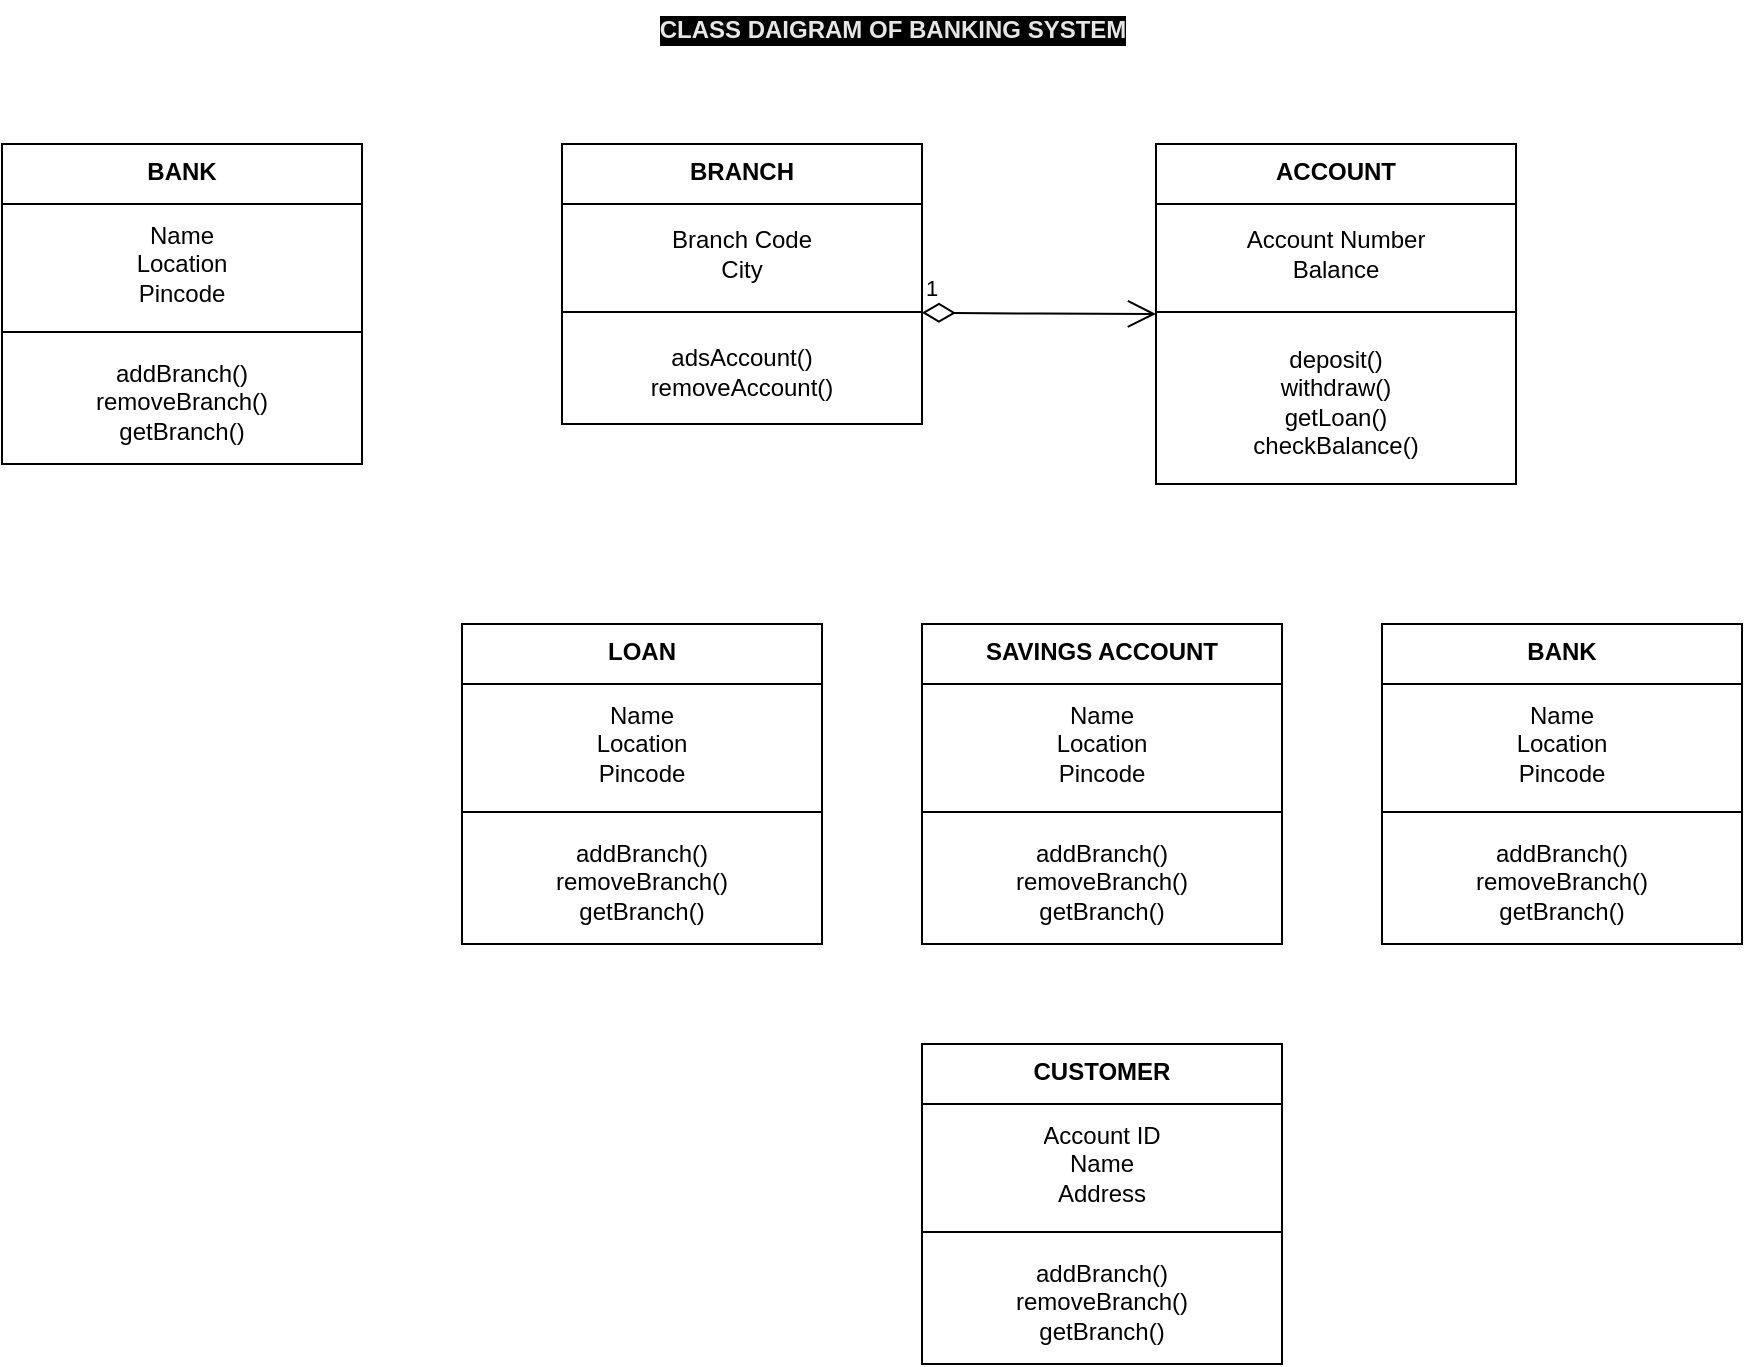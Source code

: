 <mxfile version="24.0.3" type="github">
  <diagram name="Page-1" id="awzJ-rFNXbt2BCMWb1SS">
    <mxGraphModel dx="1313" dy="711" grid="1" gridSize="10" guides="1" tooltips="1" connect="1" arrows="1" fold="1" page="1" pageScale="1" pageWidth="827" pageHeight="1169" math="0" shadow="0">
      <root>
        <mxCell id="0" />
        <mxCell id="1" parent="0" />
        <mxCell id="bsN6UaU0vua18vCCyFgX-9" value="BANK" style="swimlane;fontStyle=1;align=center;verticalAlign=top;childLayout=stackLayout;horizontal=1;startSize=30;horizontalStack=0;resizeParent=1;resizeParentMax=0;resizeLast=0;collapsible=1;marginBottom=0;whiteSpace=wrap;html=1;" parent="1" vertex="1">
          <mxGeometry x="70" y="100" width="180" height="160" as="geometry" />
        </mxCell>
        <mxCell id="bsN6UaU0vua18vCCyFgX-10" value="Name&lt;div&gt;Location&lt;/div&gt;&lt;div&gt;Pincode&lt;/div&gt;" style="text;strokeColor=none;fillColor=none;align=center;verticalAlign=middle;spacingLeft=4;spacingRight=4;overflow=hidden;rotatable=0;points=[[0,0.5],[1,0.5]];portConstraint=eastwest;whiteSpace=wrap;html=1;fontStyle=0" parent="bsN6UaU0vua18vCCyFgX-9" vertex="1">
          <mxGeometry y="30" width="180" height="60" as="geometry" />
        </mxCell>
        <mxCell id="bsN6UaU0vua18vCCyFgX-11" value="" style="line;strokeWidth=1;fillColor=none;align=left;verticalAlign=middle;spacingTop=-1;spacingLeft=3;spacingRight=3;rotatable=0;labelPosition=right;points=[];portConstraint=eastwest;strokeColor=inherit;" parent="bsN6UaU0vua18vCCyFgX-9" vertex="1">
          <mxGeometry y="90" width="180" height="8" as="geometry" />
        </mxCell>
        <mxCell id="bsN6UaU0vua18vCCyFgX-12" value="addBranch()&lt;div&gt;removeBranch()&lt;/div&gt;&lt;div&gt;getBranch()&lt;/div&gt;" style="text;strokeColor=none;fillColor=none;align=center;verticalAlign=middle;spacingLeft=4;spacingRight=4;overflow=hidden;rotatable=0;points=[[0,0.5],[1,0.5]];portConstraint=eastwest;whiteSpace=wrap;html=1;" parent="bsN6UaU0vua18vCCyFgX-9" vertex="1">
          <mxGeometry y="98" width="180" height="62" as="geometry" />
        </mxCell>
        <mxCell id="bsN6UaU0vua18vCCyFgX-13" value="BRANCH" style="swimlane;fontStyle=1;align=center;verticalAlign=top;childLayout=stackLayout;horizontal=1;startSize=30;horizontalStack=0;resizeParent=1;resizeParentMax=0;resizeLast=0;collapsible=1;marginBottom=0;whiteSpace=wrap;html=1;" parent="1" vertex="1">
          <mxGeometry x="350" y="100" width="180" height="140" as="geometry" />
        </mxCell>
        <mxCell id="bsN6UaU0vua18vCCyFgX-14" value="Branch Code&lt;div&gt;&lt;div&gt;City&lt;/div&gt;&lt;/div&gt;" style="text;strokeColor=none;fillColor=none;align=center;verticalAlign=middle;spacingLeft=4;spacingRight=4;overflow=hidden;rotatable=0;points=[[0,0.5],[1,0.5]];portConstraint=eastwest;whiteSpace=wrap;html=1;fontStyle=0" parent="bsN6UaU0vua18vCCyFgX-13" vertex="1">
          <mxGeometry y="30" width="180" height="50" as="geometry" />
        </mxCell>
        <mxCell id="bsN6UaU0vua18vCCyFgX-15" value="" style="line;strokeWidth=1;fillColor=none;align=left;verticalAlign=middle;spacingTop=-1;spacingLeft=3;spacingRight=3;rotatable=0;labelPosition=right;points=[];portConstraint=eastwest;strokeColor=inherit;" parent="bsN6UaU0vua18vCCyFgX-13" vertex="1">
          <mxGeometry y="80" width="180" height="8" as="geometry" />
        </mxCell>
        <mxCell id="bsN6UaU0vua18vCCyFgX-16" value="adsAccount()&lt;div&gt;removeAccount()&lt;/div&gt;" style="text;strokeColor=none;fillColor=none;align=center;verticalAlign=middle;spacingLeft=4;spacingRight=4;overflow=hidden;rotatable=0;points=[[0,0.5],[1,0.5]];portConstraint=eastwest;whiteSpace=wrap;html=1;" parent="bsN6UaU0vua18vCCyFgX-13" vertex="1">
          <mxGeometry y="88" width="180" height="52" as="geometry" />
        </mxCell>
        <mxCell id="bsN6UaU0vua18vCCyFgX-17" value="ACCOUNT" style="swimlane;fontStyle=1;align=center;verticalAlign=top;childLayout=stackLayout;horizontal=1;startSize=30;horizontalStack=0;resizeParent=1;resizeParentMax=0;resizeLast=0;collapsible=1;marginBottom=0;whiteSpace=wrap;html=1;" parent="1" vertex="1">
          <mxGeometry x="647" y="100" width="180" height="170" as="geometry" />
        </mxCell>
        <mxCell id="bsN6UaU0vua18vCCyFgX-18" value="Account Number&lt;div&gt;Balance&lt;/div&gt;" style="text;strokeColor=none;fillColor=none;align=center;verticalAlign=middle;spacingLeft=4;spacingRight=4;overflow=hidden;rotatable=0;points=[[0,0.5],[1,0.5]];portConstraint=eastwest;whiteSpace=wrap;html=1;fontStyle=0" parent="bsN6UaU0vua18vCCyFgX-17" vertex="1">
          <mxGeometry y="30" width="180" height="50" as="geometry" />
        </mxCell>
        <mxCell id="bsN6UaU0vua18vCCyFgX-19" value="" style="line;strokeWidth=1;fillColor=none;align=left;verticalAlign=middle;spacingTop=-1;spacingLeft=3;spacingRight=3;rotatable=0;labelPosition=right;points=[];portConstraint=eastwest;strokeColor=inherit;" parent="bsN6UaU0vua18vCCyFgX-17" vertex="1">
          <mxGeometry y="80" width="180" height="8" as="geometry" />
        </mxCell>
        <mxCell id="bsN6UaU0vua18vCCyFgX-20" value="deposit()&lt;div&gt;withdraw()&lt;/div&gt;&lt;div&gt;getLoan()&lt;/div&gt;&lt;div&gt;checkBalance()&lt;/div&gt;" style="text;strokeColor=none;fillColor=none;align=center;verticalAlign=middle;spacingLeft=4;spacingRight=4;overflow=hidden;rotatable=0;points=[[0,0.5],[1,0.5]];portConstraint=eastwest;whiteSpace=wrap;html=1;" parent="bsN6UaU0vua18vCCyFgX-17" vertex="1">
          <mxGeometry y="88" width="180" height="82" as="geometry" />
        </mxCell>
        <mxCell id="DHVw7YlZdpn6TBg9hFP5-1" value="CLASS DAIGRAM OF BANKING SYSTEM" style="text;html=1;align=center;verticalAlign=middle;resizable=0;points=[];autosize=1;strokeColor=none;fillColor=none;fontStyle=1;labelBackgroundColor=#000000;fontColor=#E6E6E6;" vertex="1" parent="1">
          <mxGeometry x="390" y="28" width="250" height="30" as="geometry" />
        </mxCell>
        <mxCell id="DHVw7YlZdpn6TBg9hFP5-2" value="LOAN" style="swimlane;fontStyle=1;align=center;verticalAlign=top;childLayout=stackLayout;horizontal=1;startSize=30;horizontalStack=0;resizeParent=1;resizeParentMax=0;resizeLast=0;collapsible=1;marginBottom=0;whiteSpace=wrap;html=1;" vertex="1" parent="1">
          <mxGeometry x="300" y="340" width="180" height="160" as="geometry" />
        </mxCell>
        <mxCell id="DHVw7YlZdpn6TBg9hFP5-3" value="Name&lt;div&gt;Location&lt;/div&gt;&lt;div&gt;Pincode&lt;/div&gt;" style="text;strokeColor=none;fillColor=none;align=center;verticalAlign=middle;spacingLeft=4;spacingRight=4;overflow=hidden;rotatable=0;points=[[0,0.5],[1,0.5]];portConstraint=eastwest;whiteSpace=wrap;html=1;fontStyle=0" vertex="1" parent="DHVw7YlZdpn6TBg9hFP5-2">
          <mxGeometry y="30" width="180" height="60" as="geometry" />
        </mxCell>
        <mxCell id="DHVw7YlZdpn6TBg9hFP5-4" value="" style="line;strokeWidth=1;fillColor=none;align=left;verticalAlign=middle;spacingTop=-1;spacingLeft=3;spacingRight=3;rotatable=0;labelPosition=right;points=[];portConstraint=eastwest;strokeColor=inherit;" vertex="1" parent="DHVw7YlZdpn6TBg9hFP5-2">
          <mxGeometry y="90" width="180" height="8" as="geometry" />
        </mxCell>
        <mxCell id="DHVw7YlZdpn6TBg9hFP5-5" value="addBranch()&lt;div&gt;removeBranch()&lt;/div&gt;&lt;div&gt;getBranch()&lt;/div&gt;" style="text;strokeColor=none;fillColor=none;align=center;verticalAlign=middle;spacingLeft=4;spacingRight=4;overflow=hidden;rotatable=0;points=[[0,0.5],[1,0.5]];portConstraint=eastwest;whiteSpace=wrap;html=1;" vertex="1" parent="DHVw7YlZdpn6TBg9hFP5-2">
          <mxGeometry y="98" width="180" height="62" as="geometry" />
        </mxCell>
        <mxCell id="DHVw7YlZdpn6TBg9hFP5-6" value="SAVINGS ACCOUNT" style="swimlane;fontStyle=1;align=center;verticalAlign=top;childLayout=stackLayout;horizontal=1;startSize=30;horizontalStack=0;resizeParent=1;resizeParentMax=0;resizeLast=0;collapsible=1;marginBottom=0;whiteSpace=wrap;html=1;" vertex="1" parent="1">
          <mxGeometry x="530" y="340" width="180" height="160" as="geometry" />
        </mxCell>
        <mxCell id="DHVw7YlZdpn6TBg9hFP5-7" value="Name&lt;div&gt;Location&lt;/div&gt;&lt;div&gt;Pincode&lt;/div&gt;" style="text;strokeColor=none;fillColor=none;align=center;verticalAlign=middle;spacingLeft=4;spacingRight=4;overflow=hidden;rotatable=0;points=[[0,0.5],[1,0.5]];portConstraint=eastwest;whiteSpace=wrap;html=1;fontStyle=0" vertex="1" parent="DHVw7YlZdpn6TBg9hFP5-6">
          <mxGeometry y="30" width="180" height="60" as="geometry" />
        </mxCell>
        <mxCell id="DHVw7YlZdpn6TBg9hFP5-8" value="" style="line;strokeWidth=1;fillColor=none;align=left;verticalAlign=middle;spacingTop=-1;spacingLeft=3;spacingRight=3;rotatable=0;labelPosition=right;points=[];portConstraint=eastwest;strokeColor=inherit;" vertex="1" parent="DHVw7YlZdpn6TBg9hFP5-6">
          <mxGeometry y="90" width="180" height="8" as="geometry" />
        </mxCell>
        <mxCell id="DHVw7YlZdpn6TBg9hFP5-9" value="addBranch()&lt;div&gt;removeBranch()&lt;/div&gt;&lt;div&gt;getBranch()&lt;/div&gt;" style="text;strokeColor=none;fillColor=none;align=center;verticalAlign=middle;spacingLeft=4;spacingRight=4;overflow=hidden;rotatable=0;points=[[0,0.5],[1,0.5]];portConstraint=eastwest;whiteSpace=wrap;html=1;" vertex="1" parent="DHVw7YlZdpn6TBg9hFP5-6">
          <mxGeometry y="98" width="180" height="62" as="geometry" />
        </mxCell>
        <mxCell id="DHVw7YlZdpn6TBg9hFP5-10" value="BANK" style="swimlane;fontStyle=1;align=center;verticalAlign=top;childLayout=stackLayout;horizontal=1;startSize=30;horizontalStack=0;resizeParent=1;resizeParentMax=0;resizeLast=0;collapsible=1;marginBottom=0;whiteSpace=wrap;html=1;" vertex="1" parent="1">
          <mxGeometry x="760" y="340" width="180" height="160" as="geometry" />
        </mxCell>
        <mxCell id="DHVw7YlZdpn6TBg9hFP5-11" value="Name&lt;div&gt;Location&lt;/div&gt;&lt;div&gt;Pincode&lt;/div&gt;" style="text;strokeColor=none;fillColor=none;align=center;verticalAlign=middle;spacingLeft=4;spacingRight=4;overflow=hidden;rotatable=0;points=[[0,0.5],[1,0.5]];portConstraint=eastwest;whiteSpace=wrap;html=1;fontStyle=0" vertex="1" parent="DHVw7YlZdpn6TBg9hFP5-10">
          <mxGeometry y="30" width="180" height="60" as="geometry" />
        </mxCell>
        <mxCell id="DHVw7YlZdpn6TBg9hFP5-12" value="" style="line;strokeWidth=1;fillColor=none;align=left;verticalAlign=middle;spacingTop=-1;spacingLeft=3;spacingRight=3;rotatable=0;labelPosition=right;points=[];portConstraint=eastwest;strokeColor=inherit;" vertex="1" parent="DHVw7YlZdpn6TBg9hFP5-10">
          <mxGeometry y="90" width="180" height="8" as="geometry" />
        </mxCell>
        <mxCell id="DHVw7YlZdpn6TBg9hFP5-13" value="addBranch()&lt;div&gt;removeBranch()&lt;/div&gt;&lt;div&gt;getBranch()&lt;/div&gt;" style="text;strokeColor=none;fillColor=none;align=center;verticalAlign=middle;spacingLeft=4;spacingRight=4;overflow=hidden;rotatable=0;points=[[0,0.5],[1,0.5]];portConstraint=eastwest;whiteSpace=wrap;html=1;" vertex="1" parent="DHVw7YlZdpn6TBg9hFP5-10">
          <mxGeometry y="98" width="180" height="62" as="geometry" />
        </mxCell>
        <mxCell id="DHVw7YlZdpn6TBg9hFP5-14" value="CUSTOMER" style="swimlane;fontStyle=1;align=center;verticalAlign=top;childLayout=stackLayout;horizontal=1;startSize=30;horizontalStack=0;resizeParent=1;resizeParentMax=0;resizeLast=0;collapsible=1;marginBottom=0;whiteSpace=wrap;html=1;" vertex="1" parent="1">
          <mxGeometry x="530" y="550" width="180" height="160" as="geometry" />
        </mxCell>
        <mxCell id="DHVw7YlZdpn6TBg9hFP5-15" value="Account ID&lt;div&gt;Name&lt;/div&gt;&lt;div&gt;Address&lt;/div&gt;" style="text;strokeColor=none;fillColor=none;align=center;verticalAlign=middle;spacingLeft=4;spacingRight=4;overflow=hidden;rotatable=0;points=[[0,0.5],[1,0.5]];portConstraint=eastwest;whiteSpace=wrap;html=1;fontStyle=0" vertex="1" parent="DHVw7YlZdpn6TBg9hFP5-14">
          <mxGeometry y="30" width="180" height="60" as="geometry" />
        </mxCell>
        <mxCell id="DHVw7YlZdpn6TBg9hFP5-16" value="" style="line;strokeWidth=1;fillColor=none;align=left;verticalAlign=middle;spacingTop=-1;spacingLeft=3;spacingRight=3;rotatable=0;labelPosition=right;points=[];portConstraint=eastwest;strokeColor=inherit;" vertex="1" parent="DHVw7YlZdpn6TBg9hFP5-14">
          <mxGeometry y="90" width="180" height="8" as="geometry" />
        </mxCell>
        <mxCell id="DHVw7YlZdpn6TBg9hFP5-17" value="addBranch()&lt;div&gt;removeBranch()&lt;/div&gt;&lt;div&gt;getBranch()&lt;/div&gt;" style="text;strokeColor=none;fillColor=none;align=center;verticalAlign=middle;spacingLeft=4;spacingRight=4;overflow=hidden;rotatable=0;points=[[0,0.5],[1,0.5]];portConstraint=eastwest;whiteSpace=wrap;html=1;" vertex="1" parent="DHVw7YlZdpn6TBg9hFP5-14">
          <mxGeometry y="98" width="180" height="62" as="geometry" />
        </mxCell>
        <mxCell id="DHVw7YlZdpn6TBg9hFP5-21" value="1" style="endArrow=open;html=1;endSize=12;startArrow=diamondThin;startSize=14;startFill=0;edgeStyle=orthogonalEdgeStyle;align=left;verticalAlign=bottom;rounded=0;entryX=0;entryY=0.5;entryDx=0;entryDy=0;" edge="1" parent="1" target="bsN6UaU0vua18vCCyFgX-17">
          <mxGeometry x="-1" y="3" relative="1" as="geometry">
            <mxPoint x="530" y="184.33" as="sourcePoint" />
            <mxPoint x="640" y="185" as="targetPoint" />
          </mxGeometry>
        </mxCell>
      </root>
    </mxGraphModel>
  </diagram>
</mxfile>
